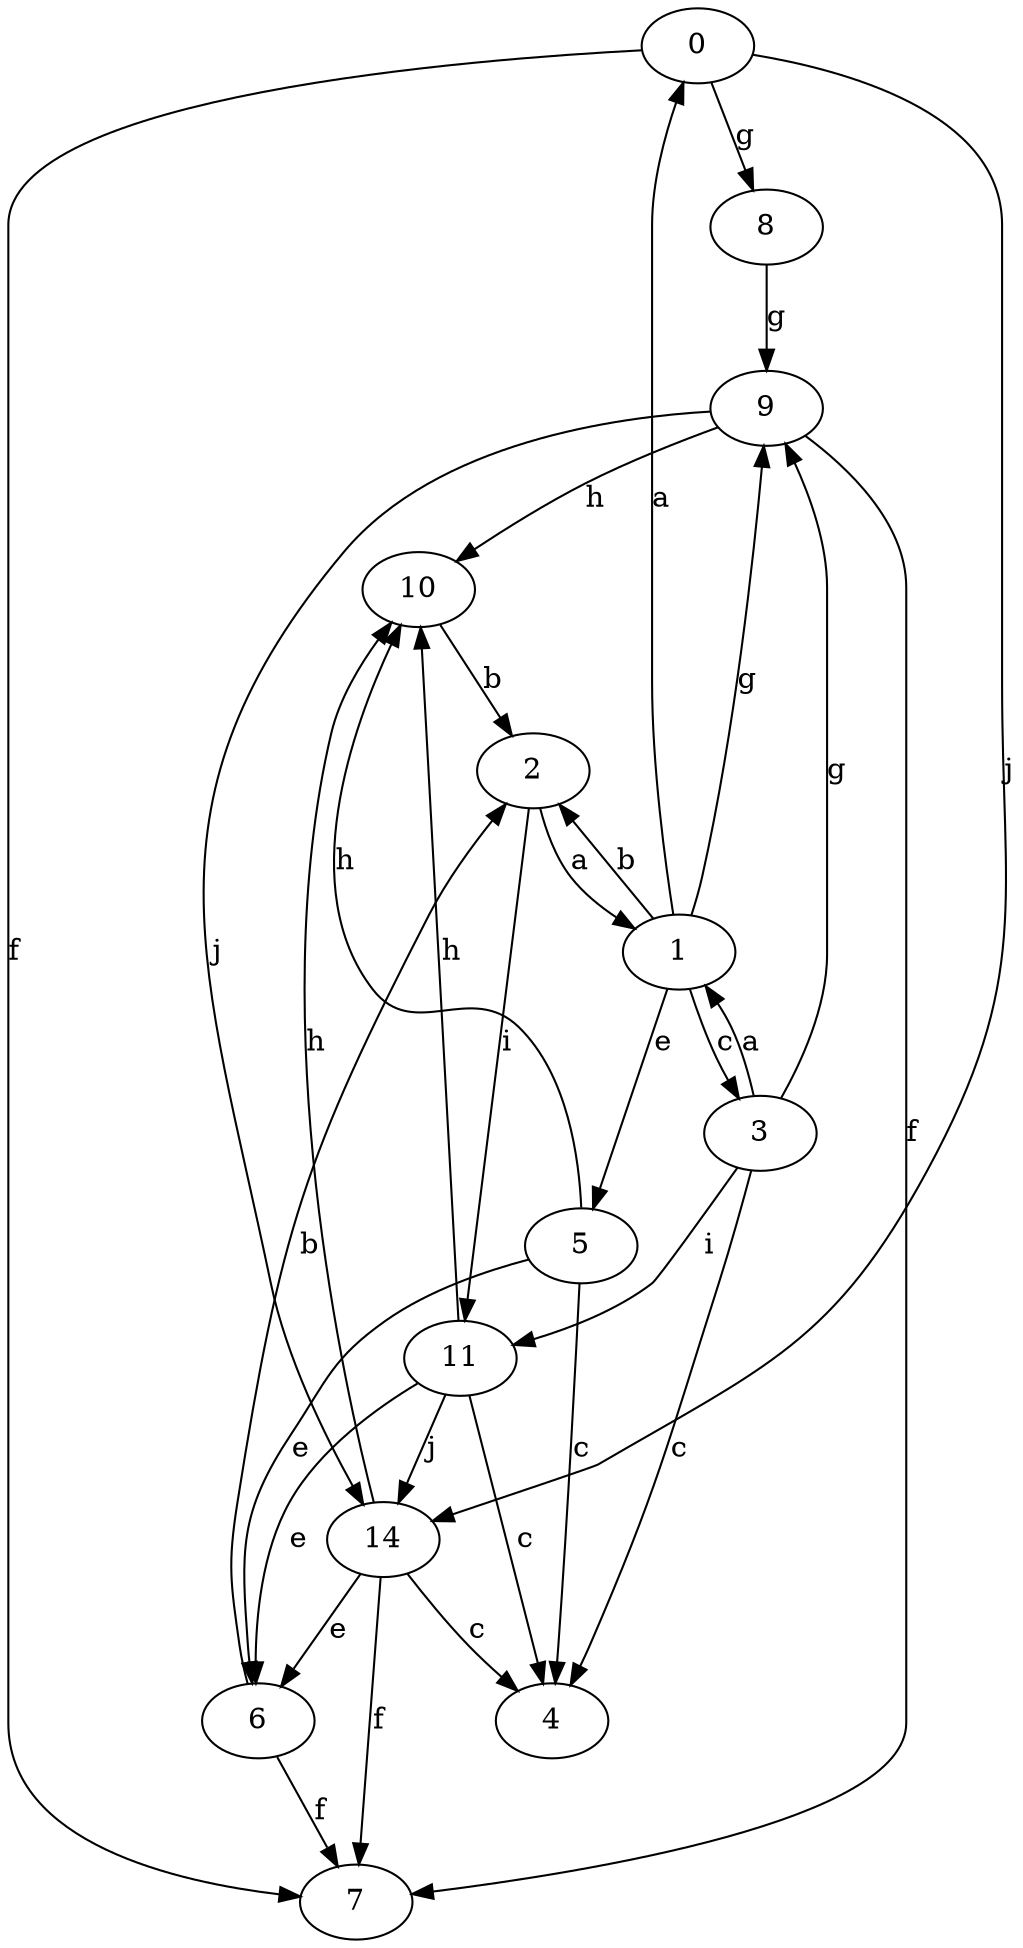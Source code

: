 strict digraph  {
0;
1;
2;
3;
4;
5;
6;
7;
8;
9;
10;
11;
14;
0 -> 7  [label=f];
0 -> 8  [label=g];
0 -> 14  [label=j];
1 -> 0  [label=a];
1 -> 2  [label=b];
1 -> 3  [label=c];
1 -> 5  [label=e];
1 -> 9  [label=g];
2 -> 1  [label=a];
2 -> 11  [label=i];
3 -> 1  [label=a];
3 -> 4  [label=c];
3 -> 9  [label=g];
3 -> 11  [label=i];
5 -> 4  [label=c];
5 -> 6  [label=e];
5 -> 10  [label=h];
6 -> 2  [label=b];
6 -> 7  [label=f];
8 -> 9  [label=g];
9 -> 7  [label=f];
9 -> 10  [label=h];
9 -> 14  [label=j];
10 -> 2  [label=b];
11 -> 4  [label=c];
11 -> 6  [label=e];
11 -> 10  [label=h];
11 -> 14  [label=j];
14 -> 4  [label=c];
14 -> 6  [label=e];
14 -> 7  [label=f];
14 -> 10  [label=h];
}
